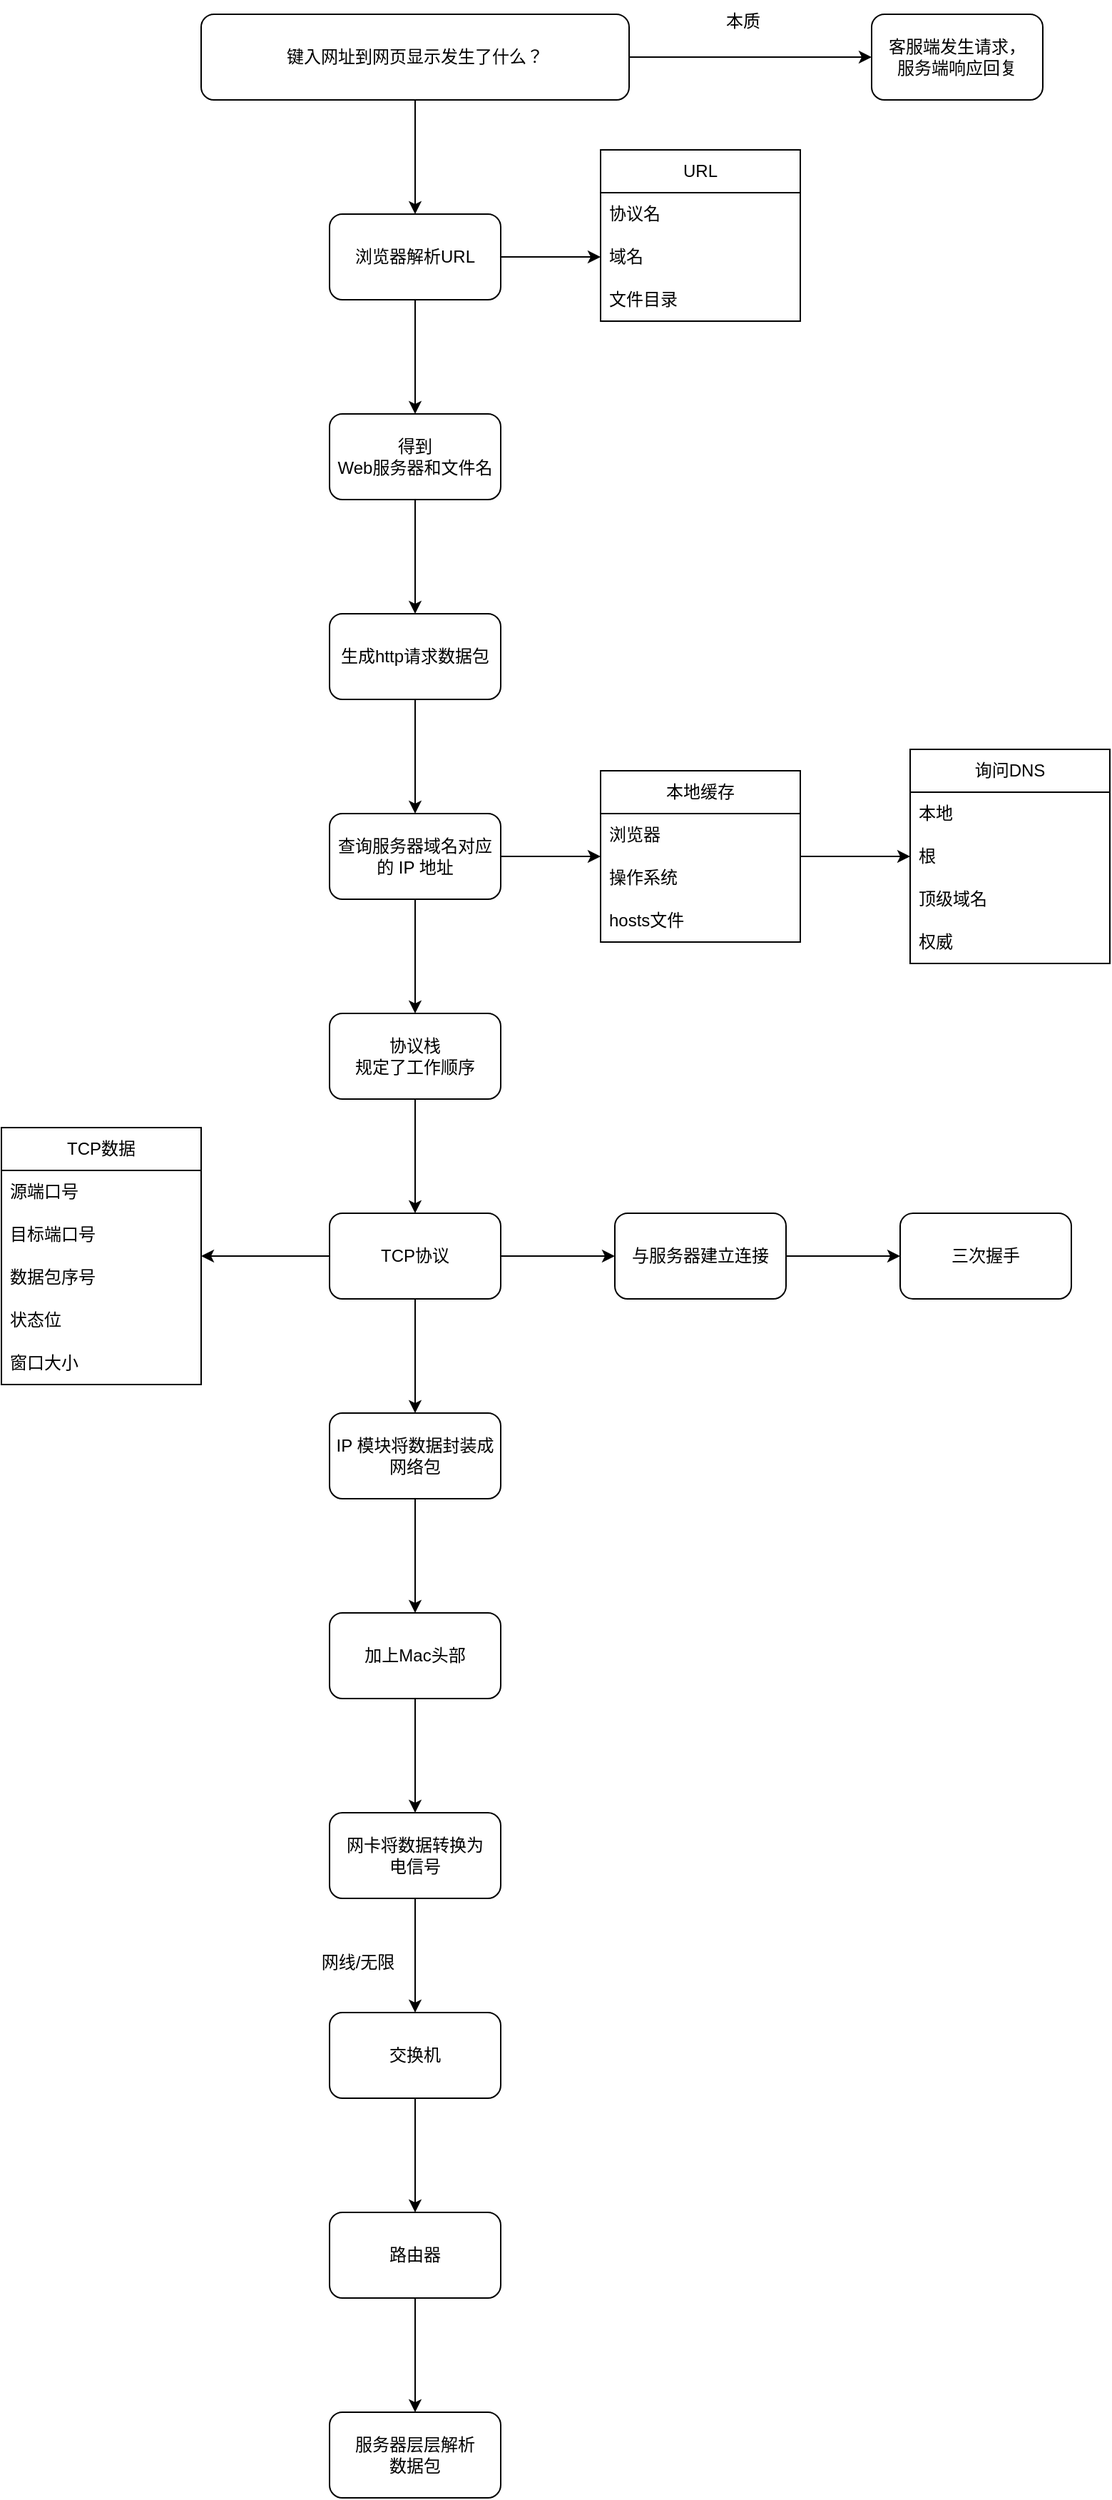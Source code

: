 <mxfile version="26.2.12">
  <diagram name="第 1 页" id="PD0CW1hQ4kMC2PGEF3Kf">
    <mxGraphModel dx="1283" dy="538" grid="1" gridSize="10" guides="1" tooltips="1" connect="1" arrows="1" fold="1" page="1" pageScale="1" pageWidth="827" pageHeight="1169" math="0" shadow="0">
      <root>
        <mxCell id="0" />
        <mxCell id="1" parent="0" />
        <mxCell id="_9MsPmf_h50mBfinWw6Y-3" value="" style="edgeStyle=orthogonalEdgeStyle;rounded=0;orthogonalLoop=1;jettySize=auto;html=1;" edge="1" parent="1" source="_9MsPmf_h50mBfinWw6Y-1" target="_9MsPmf_h50mBfinWw6Y-2">
          <mxGeometry relative="1" as="geometry" />
        </mxCell>
        <mxCell id="_9MsPmf_h50mBfinWw6Y-6" value="" style="edgeStyle=orthogonalEdgeStyle;rounded=0;orthogonalLoop=1;jettySize=auto;html=1;" edge="1" parent="1" source="_9MsPmf_h50mBfinWw6Y-1" target="_9MsPmf_h50mBfinWw6Y-5">
          <mxGeometry relative="1" as="geometry" />
        </mxCell>
        <mxCell id="_9MsPmf_h50mBfinWw6Y-1" value="键入网址到网页显示发生了什么？" style="rounded=1;whiteSpace=wrap;html=1;" vertex="1" parent="1">
          <mxGeometry x="190" y="70" width="300" height="60" as="geometry" />
        </mxCell>
        <mxCell id="_9MsPmf_h50mBfinWw6Y-2" value="客服端发生请求，&lt;div&gt;服务端响应回复&lt;/div&gt;" style="whiteSpace=wrap;html=1;rounded=1;" vertex="1" parent="1">
          <mxGeometry x="660" y="70" width="120" height="60" as="geometry" />
        </mxCell>
        <mxCell id="_9MsPmf_h50mBfinWw6Y-4" value="本质" style="text;html=1;align=center;verticalAlign=middle;whiteSpace=wrap;rounded=0;" vertex="1" parent="1">
          <mxGeometry x="540" y="60" width="60" height="30" as="geometry" />
        </mxCell>
        <mxCell id="_9MsPmf_h50mBfinWw6Y-8" value="" style="edgeStyle=orthogonalEdgeStyle;rounded=0;orthogonalLoop=1;jettySize=auto;html=1;" edge="1" parent="1" source="_9MsPmf_h50mBfinWw6Y-5" target="_9MsPmf_h50mBfinWw6Y-7">
          <mxGeometry relative="1" as="geometry" />
        </mxCell>
        <mxCell id="_9MsPmf_h50mBfinWw6Y-23" style="edgeStyle=orthogonalEdgeStyle;rounded=0;orthogonalLoop=1;jettySize=auto;html=1;entryX=0;entryY=0.5;entryDx=0;entryDy=0;" edge="1" parent="1" source="_9MsPmf_h50mBfinWw6Y-5" target="_9MsPmf_h50mBfinWw6Y-19">
          <mxGeometry relative="1" as="geometry" />
        </mxCell>
        <mxCell id="_9MsPmf_h50mBfinWw6Y-5" value="浏览器解析URL" style="whiteSpace=wrap;html=1;rounded=1;" vertex="1" parent="1">
          <mxGeometry x="280" y="210" width="120" height="60" as="geometry" />
        </mxCell>
        <mxCell id="_9MsPmf_h50mBfinWw6Y-10" value="" style="edgeStyle=orthogonalEdgeStyle;rounded=0;orthogonalLoop=1;jettySize=auto;html=1;" edge="1" parent="1" source="_9MsPmf_h50mBfinWw6Y-7" target="_9MsPmf_h50mBfinWw6Y-9">
          <mxGeometry relative="1" as="geometry" />
        </mxCell>
        <mxCell id="_9MsPmf_h50mBfinWw6Y-7" value="得到&lt;div&gt;Web服务器和文件名&lt;/div&gt;" style="whiteSpace=wrap;html=1;rounded=1;" vertex="1" parent="1">
          <mxGeometry x="280" y="350" width="120" height="60" as="geometry" />
        </mxCell>
        <mxCell id="_9MsPmf_h50mBfinWw6Y-12" value="" style="edgeStyle=orthogonalEdgeStyle;rounded=0;orthogonalLoop=1;jettySize=auto;html=1;" edge="1" parent="1" source="_9MsPmf_h50mBfinWw6Y-9" target="_9MsPmf_h50mBfinWw6Y-11">
          <mxGeometry relative="1" as="geometry" />
        </mxCell>
        <mxCell id="_9MsPmf_h50mBfinWw6Y-9" value="生成http请求数据包" style="whiteSpace=wrap;html=1;rounded=1;" vertex="1" parent="1">
          <mxGeometry x="280" y="490" width="120" height="60" as="geometry" />
        </mxCell>
        <mxCell id="_9MsPmf_h50mBfinWw6Y-30" style="edgeStyle=orthogonalEdgeStyle;rounded=0;orthogonalLoop=1;jettySize=auto;html=1;entryX=0;entryY=0.5;entryDx=0;entryDy=0;" edge="1" parent="1" source="_9MsPmf_h50mBfinWw6Y-11" target="_9MsPmf_h50mBfinWw6Y-26">
          <mxGeometry relative="1" as="geometry" />
        </mxCell>
        <mxCell id="_9MsPmf_h50mBfinWw6Y-40" value="" style="edgeStyle=orthogonalEdgeStyle;rounded=0;orthogonalLoop=1;jettySize=auto;html=1;" edge="1" parent="1" source="_9MsPmf_h50mBfinWw6Y-11" target="_9MsPmf_h50mBfinWw6Y-39">
          <mxGeometry relative="1" as="geometry" />
        </mxCell>
        <mxCell id="_9MsPmf_h50mBfinWw6Y-11" value="查询服务器域名对应的 IP 地址" style="whiteSpace=wrap;html=1;rounded=1;" vertex="1" parent="1">
          <mxGeometry x="280" y="630" width="120" height="60" as="geometry" />
        </mxCell>
        <mxCell id="_9MsPmf_h50mBfinWw6Y-17" value="URL" style="swimlane;fontStyle=0;childLayout=stackLayout;horizontal=1;startSize=30;horizontalStack=0;resizeParent=1;resizeParentMax=0;resizeLast=0;collapsible=1;marginBottom=0;whiteSpace=wrap;html=1;" vertex="1" parent="1">
          <mxGeometry x="470" y="165" width="140" height="120" as="geometry" />
        </mxCell>
        <mxCell id="_9MsPmf_h50mBfinWw6Y-18" value="协议名" style="text;strokeColor=none;fillColor=none;align=left;verticalAlign=middle;spacingLeft=4;spacingRight=4;overflow=hidden;points=[[0,0.5],[1,0.5]];portConstraint=eastwest;rotatable=0;whiteSpace=wrap;html=1;" vertex="1" parent="_9MsPmf_h50mBfinWw6Y-17">
          <mxGeometry y="30" width="140" height="30" as="geometry" />
        </mxCell>
        <mxCell id="_9MsPmf_h50mBfinWw6Y-19" value="域名" style="text;strokeColor=none;fillColor=none;align=left;verticalAlign=middle;spacingLeft=4;spacingRight=4;overflow=hidden;points=[[0,0.5],[1,0.5]];portConstraint=eastwest;rotatable=0;whiteSpace=wrap;html=1;" vertex="1" parent="_9MsPmf_h50mBfinWw6Y-17">
          <mxGeometry y="60" width="140" height="30" as="geometry" />
        </mxCell>
        <mxCell id="_9MsPmf_h50mBfinWw6Y-20" value="文件目录" style="text;strokeColor=none;fillColor=none;align=left;verticalAlign=middle;spacingLeft=4;spacingRight=4;overflow=hidden;points=[[0,0.5],[1,0.5]];portConstraint=eastwest;rotatable=0;whiteSpace=wrap;html=1;" vertex="1" parent="_9MsPmf_h50mBfinWw6Y-17">
          <mxGeometry y="90" width="140" height="30" as="geometry" />
        </mxCell>
        <mxCell id="_9MsPmf_h50mBfinWw6Y-37" value="" style="edgeStyle=orthogonalEdgeStyle;rounded=0;orthogonalLoop=1;jettySize=auto;html=1;" edge="1" parent="1" source="_9MsPmf_h50mBfinWw6Y-26" target="_9MsPmf_h50mBfinWw6Y-33">
          <mxGeometry relative="1" as="geometry" />
        </mxCell>
        <mxCell id="_9MsPmf_h50mBfinWw6Y-26" value="本地缓存" style="swimlane;fontStyle=0;childLayout=stackLayout;horizontal=1;startSize=30;horizontalStack=0;resizeParent=1;resizeParentMax=0;resizeLast=0;collapsible=1;marginBottom=0;whiteSpace=wrap;html=1;" vertex="1" parent="1">
          <mxGeometry x="470" y="600" width="140" height="120" as="geometry" />
        </mxCell>
        <mxCell id="_9MsPmf_h50mBfinWw6Y-27" value="浏览器" style="text;strokeColor=none;fillColor=none;align=left;verticalAlign=middle;spacingLeft=4;spacingRight=4;overflow=hidden;points=[[0,0.5],[1,0.5]];portConstraint=eastwest;rotatable=0;whiteSpace=wrap;html=1;" vertex="1" parent="_9MsPmf_h50mBfinWw6Y-26">
          <mxGeometry y="30" width="140" height="30" as="geometry" />
        </mxCell>
        <mxCell id="_9MsPmf_h50mBfinWw6Y-28" value="操作系统" style="text;strokeColor=none;fillColor=none;align=left;verticalAlign=middle;spacingLeft=4;spacingRight=4;overflow=hidden;points=[[0,0.5],[1,0.5]];portConstraint=eastwest;rotatable=0;whiteSpace=wrap;html=1;" vertex="1" parent="_9MsPmf_h50mBfinWw6Y-26">
          <mxGeometry y="60" width="140" height="30" as="geometry" />
        </mxCell>
        <mxCell id="_9MsPmf_h50mBfinWw6Y-29" value="hosts文件" style="text;strokeColor=none;fillColor=none;align=left;verticalAlign=middle;spacingLeft=4;spacingRight=4;overflow=hidden;points=[[0,0.5],[1,0.5]];portConstraint=eastwest;rotatable=0;whiteSpace=wrap;html=1;" vertex="1" parent="_9MsPmf_h50mBfinWw6Y-26">
          <mxGeometry y="90" width="140" height="30" as="geometry" />
        </mxCell>
        <mxCell id="_9MsPmf_h50mBfinWw6Y-33" value="询问DNS" style="swimlane;fontStyle=0;childLayout=stackLayout;horizontal=1;startSize=30;horizontalStack=0;resizeParent=1;resizeParentMax=0;resizeLast=0;collapsible=1;marginBottom=0;whiteSpace=wrap;html=1;" vertex="1" parent="1">
          <mxGeometry x="687" y="585" width="140" height="150" as="geometry" />
        </mxCell>
        <mxCell id="_9MsPmf_h50mBfinWw6Y-34" value="本地" style="text;strokeColor=none;fillColor=none;align=left;verticalAlign=middle;spacingLeft=4;spacingRight=4;overflow=hidden;points=[[0,0.5],[1,0.5]];portConstraint=eastwest;rotatable=0;whiteSpace=wrap;html=1;" vertex="1" parent="_9MsPmf_h50mBfinWw6Y-33">
          <mxGeometry y="30" width="140" height="30" as="geometry" />
        </mxCell>
        <mxCell id="_9MsPmf_h50mBfinWw6Y-35" value="根" style="text;strokeColor=none;fillColor=none;align=left;verticalAlign=middle;spacingLeft=4;spacingRight=4;overflow=hidden;points=[[0,0.5],[1,0.5]];portConstraint=eastwest;rotatable=0;whiteSpace=wrap;html=1;" vertex="1" parent="_9MsPmf_h50mBfinWw6Y-33">
          <mxGeometry y="60" width="140" height="30" as="geometry" />
        </mxCell>
        <mxCell id="_9MsPmf_h50mBfinWw6Y-36" value="顶级域名" style="text;strokeColor=none;fillColor=none;align=left;verticalAlign=middle;spacingLeft=4;spacingRight=4;overflow=hidden;points=[[0,0.5],[1,0.5]];portConstraint=eastwest;rotatable=0;whiteSpace=wrap;html=1;" vertex="1" parent="_9MsPmf_h50mBfinWw6Y-33">
          <mxGeometry y="90" width="140" height="30" as="geometry" />
        </mxCell>
        <mxCell id="_9MsPmf_h50mBfinWw6Y-38" value="权威" style="text;strokeColor=none;fillColor=none;align=left;verticalAlign=middle;spacingLeft=4;spacingRight=4;overflow=hidden;points=[[0,0.5],[1,0.5]];portConstraint=eastwest;rotatable=0;whiteSpace=wrap;html=1;" vertex="1" parent="_9MsPmf_h50mBfinWw6Y-33">
          <mxGeometry y="120" width="140" height="30" as="geometry" />
        </mxCell>
        <mxCell id="_9MsPmf_h50mBfinWw6Y-42" value="" style="edgeStyle=orthogonalEdgeStyle;rounded=0;orthogonalLoop=1;jettySize=auto;html=1;" edge="1" parent="1" source="_9MsPmf_h50mBfinWw6Y-39" target="_9MsPmf_h50mBfinWw6Y-41">
          <mxGeometry relative="1" as="geometry" />
        </mxCell>
        <mxCell id="_9MsPmf_h50mBfinWw6Y-39" value="协议栈&lt;div&gt;规定了工作顺序&lt;/div&gt;" style="whiteSpace=wrap;html=1;rounded=1;" vertex="1" parent="1">
          <mxGeometry x="280" y="770" width="120" height="60" as="geometry" />
        </mxCell>
        <mxCell id="_9MsPmf_h50mBfinWw6Y-50" style="edgeStyle=orthogonalEdgeStyle;rounded=0;orthogonalLoop=1;jettySize=auto;html=1;exitX=0;exitY=0.5;exitDx=0;exitDy=0;entryX=1;entryY=0.5;entryDx=0;entryDy=0;" edge="1" parent="1" source="_9MsPmf_h50mBfinWw6Y-41" target="_9MsPmf_h50mBfinWw6Y-43">
          <mxGeometry relative="1" as="geometry" />
        </mxCell>
        <mxCell id="_9MsPmf_h50mBfinWw6Y-52" value="" style="edgeStyle=orthogonalEdgeStyle;rounded=0;orthogonalLoop=1;jettySize=auto;html=1;" edge="1" parent="1" source="_9MsPmf_h50mBfinWw6Y-41" target="_9MsPmf_h50mBfinWw6Y-51">
          <mxGeometry relative="1" as="geometry" />
        </mxCell>
        <mxCell id="_9MsPmf_h50mBfinWw6Y-56" value="" style="edgeStyle=orthogonalEdgeStyle;rounded=0;orthogonalLoop=1;jettySize=auto;html=1;" edge="1" parent="1" source="_9MsPmf_h50mBfinWw6Y-41" target="_9MsPmf_h50mBfinWw6Y-55">
          <mxGeometry relative="1" as="geometry" />
        </mxCell>
        <mxCell id="_9MsPmf_h50mBfinWw6Y-41" value="TCP协议" style="whiteSpace=wrap;html=1;rounded=1;" vertex="1" parent="1">
          <mxGeometry x="280" y="910" width="120" height="60" as="geometry" />
        </mxCell>
        <mxCell id="_9MsPmf_h50mBfinWw6Y-43" value="TCP数据" style="swimlane;fontStyle=0;childLayout=stackLayout;horizontal=1;startSize=30;horizontalStack=0;resizeParent=1;resizeParentMax=0;resizeLast=0;collapsible=1;marginBottom=0;whiteSpace=wrap;html=1;" vertex="1" parent="1">
          <mxGeometry x="50" y="850" width="140" height="180" as="geometry" />
        </mxCell>
        <mxCell id="_9MsPmf_h50mBfinWw6Y-44" value="源端口号" style="text;strokeColor=none;fillColor=none;align=left;verticalAlign=middle;spacingLeft=4;spacingRight=4;overflow=hidden;points=[[0,0.5],[1,0.5]];portConstraint=eastwest;rotatable=0;whiteSpace=wrap;html=1;" vertex="1" parent="_9MsPmf_h50mBfinWw6Y-43">
          <mxGeometry y="30" width="140" height="30" as="geometry" />
        </mxCell>
        <mxCell id="_9MsPmf_h50mBfinWw6Y-45" value="目标端口号" style="text;strokeColor=none;fillColor=none;align=left;verticalAlign=middle;spacingLeft=4;spacingRight=4;overflow=hidden;points=[[0,0.5],[1,0.5]];portConstraint=eastwest;rotatable=0;whiteSpace=wrap;html=1;" vertex="1" parent="_9MsPmf_h50mBfinWw6Y-43">
          <mxGeometry y="60" width="140" height="30" as="geometry" />
        </mxCell>
        <mxCell id="_9MsPmf_h50mBfinWw6Y-47" value="数据包序号" style="text;strokeColor=none;fillColor=none;align=left;verticalAlign=middle;spacingLeft=4;spacingRight=4;overflow=hidden;points=[[0,0.5],[1,0.5]];portConstraint=eastwest;rotatable=0;whiteSpace=wrap;html=1;" vertex="1" parent="_9MsPmf_h50mBfinWw6Y-43">
          <mxGeometry y="90" width="140" height="30" as="geometry" />
        </mxCell>
        <mxCell id="_9MsPmf_h50mBfinWw6Y-48" value="状态位" style="text;strokeColor=none;fillColor=none;align=left;verticalAlign=middle;spacingLeft=4;spacingRight=4;overflow=hidden;points=[[0,0.5],[1,0.5]];portConstraint=eastwest;rotatable=0;whiteSpace=wrap;html=1;" vertex="1" parent="_9MsPmf_h50mBfinWw6Y-43">
          <mxGeometry y="120" width="140" height="30" as="geometry" />
        </mxCell>
        <mxCell id="_9MsPmf_h50mBfinWw6Y-46" value="窗口大小" style="text;strokeColor=none;fillColor=none;align=left;verticalAlign=middle;spacingLeft=4;spacingRight=4;overflow=hidden;points=[[0,0.5],[1,0.5]];portConstraint=eastwest;rotatable=0;whiteSpace=wrap;html=1;" vertex="1" parent="_9MsPmf_h50mBfinWw6Y-43">
          <mxGeometry y="150" width="140" height="30" as="geometry" />
        </mxCell>
        <mxCell id="_9MsPmf_h50mBfinWw6Y-54" value="" style="edgeStyle=orthogonalEdgeStyle;rounded=0;orthogonalLoop=1;jettySize=auto;html=1;" edge="1" parent="1" source="_9MsPmf_h50mBfinWw6Y-51" target="_9MsPmf_h50mBfinWw6Y-53">
          <mxGeometry relative="1" as="geometry" />
        </mxCell>
        <mxCell id="_9MsPmf_h50mBfinWw6Y-51" value="与服务器建立连接" style="whiteSpace=wrap;html=1;rounded=1;" vertex="1" parent="1">
          <mxGeometry x="480" y="910" width="120" height="60" as="geometry" />
        </mxCell>
        <mxCell id="_9MsPmf_h50mBfinWw6Y-53" value="三次握手" style="whiteSpace=wrap;html=1;rounded=1;" vertex="1" parent="1">
          <mxGeometry x="680" y="910" width="120" height="60" as="geometry" />
        </mxCell>
        <mxCell id="_9MsPmf_h50mBfinWw6Y-58" value="" style="edgeStyle=orthogonalEdgeStyle;rounded=0;orthogonalLoop=1;jettySize=auto;html=1;" edge="1" parent="1" source="_9MsPmf_h50mBfinWw6Y-55" target="_9MsPmf_h50mBfinWw6Y-57">
          <mxGeometry relative="1" as="geometry" />
        </mxCell>
        <mxCell id="_9MsPmf_h50mBfinWw6Y-55" value="IP 模块将数据封装成网络包" style="whiteSpace=wrap;html=1;rounded=1;" vertex="1" parent="1">
          <mxGeometry x="280" y="1050" width="120" height="60" as="geometry" />
        </mxCell>
        <mxCell id="_9MsPmf_h50mBfinWw6Y-60" value="" style="edgeStyle=orthogonalEdgeStyle;rounded=0;orthogonalLoop=1;jettySize=auto;html=1;" edge="1" parent="1" source="_9MsPmf_h50mBfinWw6Y-57" target="_9MsPmf_h50mBfinWw6Y-59">
          <mxGeometry relative="1" as="geometry" />
        </mxCell>
        <mxCell id="_9MsPmf_h50mBfinWw6Y-57" value="加上Mac头部" style="whiteSpace=wrap;html=1;rounded=1;" vertex="1" parent="1">
          <mxGeometry x="280" y="1190" width="120" height="60" as="geometry" />
        </mxCell>
        <mxCell id="_9MsPmf_h50mBfinWw6Y-62" value="" style="edgeStyle=orthogonalEdgeStyle;rounded=0;orthogonalLoop=1;jettySize=auto;html=1;" edge="1" parent="1" source="_9MsPmf_h50mBfinWw6Y-59" target="_9MsPmf_h50mBfinWw6Y-61">
          <mxGeometry relative="1" as="geometry" />
        </mxCell>
        <mxCell id="_9MsPmf_h50mBfinWw6Y-59" value="网卡将数据转换为&lt;div&gt;电信号&lt;/div&gt;" style="whiteSpace=wrap;html=1;rounded=1;" vertex="1" parent="1">
          <mxGeometry x="280" y="1330" width="120" height="60" as="geometry" />
        </mxCell>
        <mxCell id="_9MsPmf_h50mBfinWw6Y-65" value="" style="edgeStyle=orthogonalEdgeStyle;rounded=0;orthogonalLoop=1;jettySize=auto;html=1;" edge="1" parent="1" source="_9MsPmf_h50mBfinWw6Y-61" target="_9MsPmf_h50mBfinWw6Y-64">
          <mxGeometry relative="1" as="geometry" />
        </mxCell>
        <mxCell id="_9MsPmf_h50mBfinWw6Y-61" value="交换机" style="whiteSpace=wrap;html=1;rounded=1;" vertex="1" parent="1">
          <mxGeometry x="280" y="1470" width="120" height="60" as="geometry" />
        </mxCell>
        <mxCell id="_9MsPmf_h50mBfinWw6Y-63" value="网线/无限" style="text;html=1;align=center;verticalAlign=middle;whiteSpace=wrap;rounded=0;" vertex="1" parent="1">
          <mxGeometry x="270" y="1420" width="60" height="30" as="geometry" />
        </mxCell>
        <mxCell id="_9MsPmf_h50mBfinWw6Y-67" value="" style="edgeStyle=orthogonalEdgeStyle;rounded=0;orthogonalLoop=1;jettySize=auto;html=1;" edge="1" parent="1" source="_9MsPmf_h50mBfinWw6Y-64" target="_9MsPmf_h50mBfinWw6Y-66">
          <mxGeometry relative="1" as="geometry" />
        </mxCell>
        <mxCell id="_9MsPmf_h50mBfinWw6Y-64" value="路由器" style="whiteSpace=wrap;html=1;rounded=1;" vertex="1" parent="1">
          <mxGeometry x="280" y="1610" width="120" height="60" as="geometry" />
        </mxCell>
        <mxCell id="_9MsPmf_h50mBfinWw6Y-66" value="服务器层层解析&lt;div&gt;数据包&lt;/div&gt;" style="whiteSpace=wrap;html=1;rounded=1;" vertex="1" parent="1">
          <mxGeometry x="280" y="1750" width="120" height="60" as="geometry" />
        </mxCell>
      </root>
    </mxGraphModel>
  </diagram>
</mxfile>
